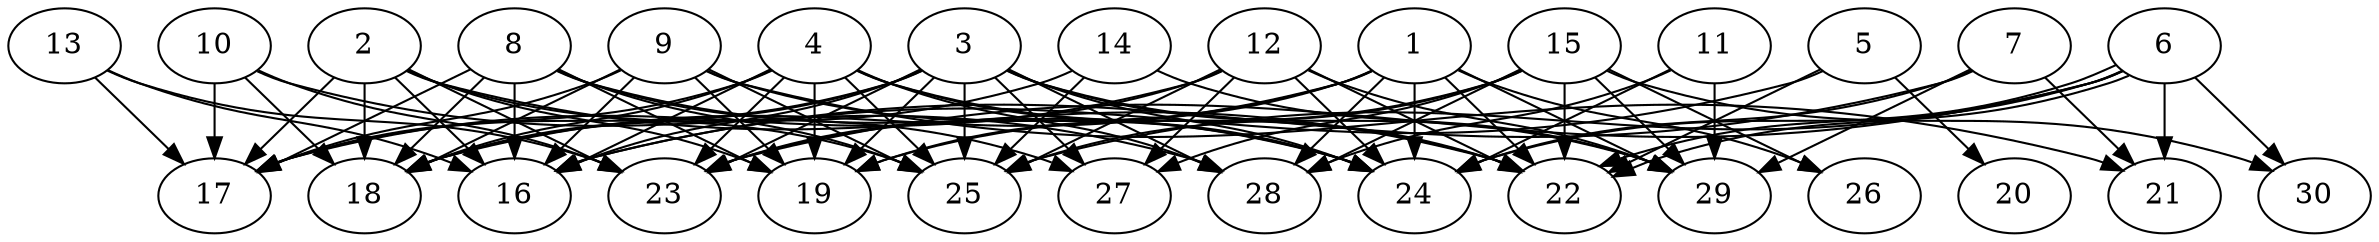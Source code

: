 // DAG automatically generated by daggen at Thu Oct  3 14:04:19 2019
// ./daggen --dot -n 30 --ccr 0.4 --fat 0.9 --regular 0.5 --density 0.6 --mindata 5242880 --maxdata 52428800 
digraph G {
  1 [size="103462400", alpha="0.07", expect_size="41384960"] 
  1 -> 18 [size ="41384960"]
  1 -> 19 [size ="41384960"]
  1 -> 22 [size ="41384960"]
  1 -> 23 [size ="41384960"]
  1 -> 24 [size ="41384960"]
  1 -> 26 [size ="41384960"]
  1 -> 28 [size ="41384960"]
  1 -> 29 [size ="41384960"]
  2 [size="110950400", alpha="0.13", expect_size="44380160"] 
  2 -> 16 [size ="44380160"]
  2 -> 17 [size ="44380160"]
  2 -> 18 [size ="44380160"]
  2 -> 19 [size ="44380160"]
  2 -> 22 [size ="44380160"]
  2 -> 23 [size ="44380160"]
  2 -> 25 [size ="44380160"]
  3 [size="102251520", alpha="0.09", expect_size="40900608"] 
  3 -> 16 [size ="40900608"]
  3 -> 17 [size ="40900608"]
  3 -> 18 [size ="40900608"]
  3 -> 19 [size ="40900608"]
  3 -> 22 [size ="40900608"]
  3 -> 23 [size ="40900608"]
  3 -> 24 [size ="40900608"]
  3 -> 25 [size ="40900608"]
  3 -> 27 [size ="40900608"]
  3 -> 28 [size ="40900608"]
  3 -> 29 [size ="40900608"]
  4 [size="35379200", alpha="0.15", expect_size="14151680"] 
  4 -> 16 [size ="14151680"]
  4 -> 17 [size ="14151680"]
  4 -> 18 [size ="14151680"]
  4 -> 19 [size ="14151680"]
  4 -> 22 [size ="14151680"]
  4 -> 23 [size ="14151680"]
  4 -> 24 [size ="14151680"]
  4 -> 25 [size ="14151680"]
  4 -> 28 [size ="14151680"]
  5 [size="56967680", alpha="0.15", expect_size="22787072"] 
  5 -> 16 [size ="22787072"]
  5 -> 20 [size ="22787072"]
  5 -> 22 [size ="22787072"]
  6 [size="116398080", alpha="0.06", expect_size="46559232"] 
  6 -> 21 [size ="46559232"]
  6 -> 22 [size ="46559232"]
  6 -> 22 [size ="46559232"]
  6 -> 23 [size ="46559232"]
  6 -> 24 [size ="46559232"]
  6 -> 25 [size ="46559232"]
  6 -> 30 [size ="46559232"]
  7 [size="84664320", alpha="0.19", expect_size="33865728"] 
  7 -> 16 [size ="33865728"]
  7 -> 21 [size ="33865728"]
  7 -> 24 [size ="33865728"]
  7 -> 29 [size ="33865728"]
  8 [size="35768320", alpha="0.01", expect_size="14307328"] 
  8 -> 16 [size ="14307328"]
  8 -> 17 [size ="14307328"]
  8 -> 18 [size ="14307328"]
  8 -> 19 [size ="14307328"]
  8 -> 24 [size ="14307328"]
  8 -> 25 [size ="14307328"]
  8 -> 27 [size ="14307328"]
  9 [size="24133120", alpha="0.17", expect_size="9653248"] 
  9 -> 16 [size ="9653248"]
  9 -> 17 [size ="9653248"]
  9 -> 18 [size ="9653248"]
  9 -> 19 [size ="9653248"]
  9 -> 21 [size ="9653248"]
  9 -> 24 [size ="9653248"]
  9 -> 25 [size ="9653248"]
  10 [size="111467520", alpha="0.02", expect_size="44587008"] 
  10 -> 17 [size ="44587008"]
  10 -> 18 [size ="44587008"]
  10 -> 23 [size ="44587008"]
  10 -> 28 [size ="44587008"]
  11 [size="108912640", alpha="0.07", expect_size="43565056"] 
  11 -> 24 [size ="43565056"]
  11 -> 28 [size ="43565056"]
  11 -> 29 [size ="43565056"]
  12 [size="32929280", alpha="0.11", expect_size="13171712"] 
  12 -> 17 [size ="13171712"]
  12 -> 22 [size ="13171712"]
  12 -> 23 [size ="13171712"]
  12 -> 24 [size ="13171712"]
  12 -> 25 [size ="13171712"]
  12 -> 27 [size ="13171712"]
  12 -> 29 [size ="13171712"]
  13 [size="110801920", alpha="0.00", expect_size="44320768"] 
  13 -> 16 [size ="44320768"]
  13 -> 17 [size ="44320768"]
  13 -> 23 [size ="44320768"]
  14 [size="44231680", alpha="0.14", expect_size="17692672"] 
  14 -> 18 [size ="17692672"]
  14 -> 25 [size ="17692672"]
  14 -> 29 [size ="17692672"]
  15 [size="16419840", alpha="0.15", expect_size="6567936"] 
  15 -> 19 [size ="6567936"]
  15 -> 22 [size ="6567936"]
  15 -> 25 [size ="6567936"]
  15 -> 26 [size ="6567936"]
  15 -> 27 [size ="6567936"]
  15 -> 28 [size ="6567936"]
  15 -> 29 [size ="6567936"]
  15 -> 30 [size ="6567936"]
  16 [size="104540160", alpha="0.02", expect_size="41816064"] 
  17 [size="23139840", alpha="0.06", expect_size="9255936"] 
  18 [size="15075840", alpha="0.03", expect_size="6030336"] 
  19 [size="21777920", alpha="0.00", expect_size="8711168"] 
  20 [size="124556800", alpha="0.05", expect_size="49822720"] 
  21 [size="20062720", alpha="0.05", expect_size="8025088"] 
  22 [size="60303360", alpha="0.02", expect_size="24121344"] 
  23 [size="126072320", alpha="0.14", expect_size="50428928"] 
  24 [size="127866880", alpha="0.10", expect_size="51146752"] 
  25 [size="95324160", alpha="0.13", expect_size="38129664"] 
  26 [size="65049600", alpha="0.14", expect_size="26019840"] 
  27 [size="74398720", alpha="0.07", expect_size="29759488"] 
  28 [size="109885440", alpha="0.04", expect_size="43954176"] 
  29 [size="125591040", alpha="0.02", expect_size="50236416"] 
  30 [size="125977600", alpha="0.17", expect_size="50391040"] 
}
